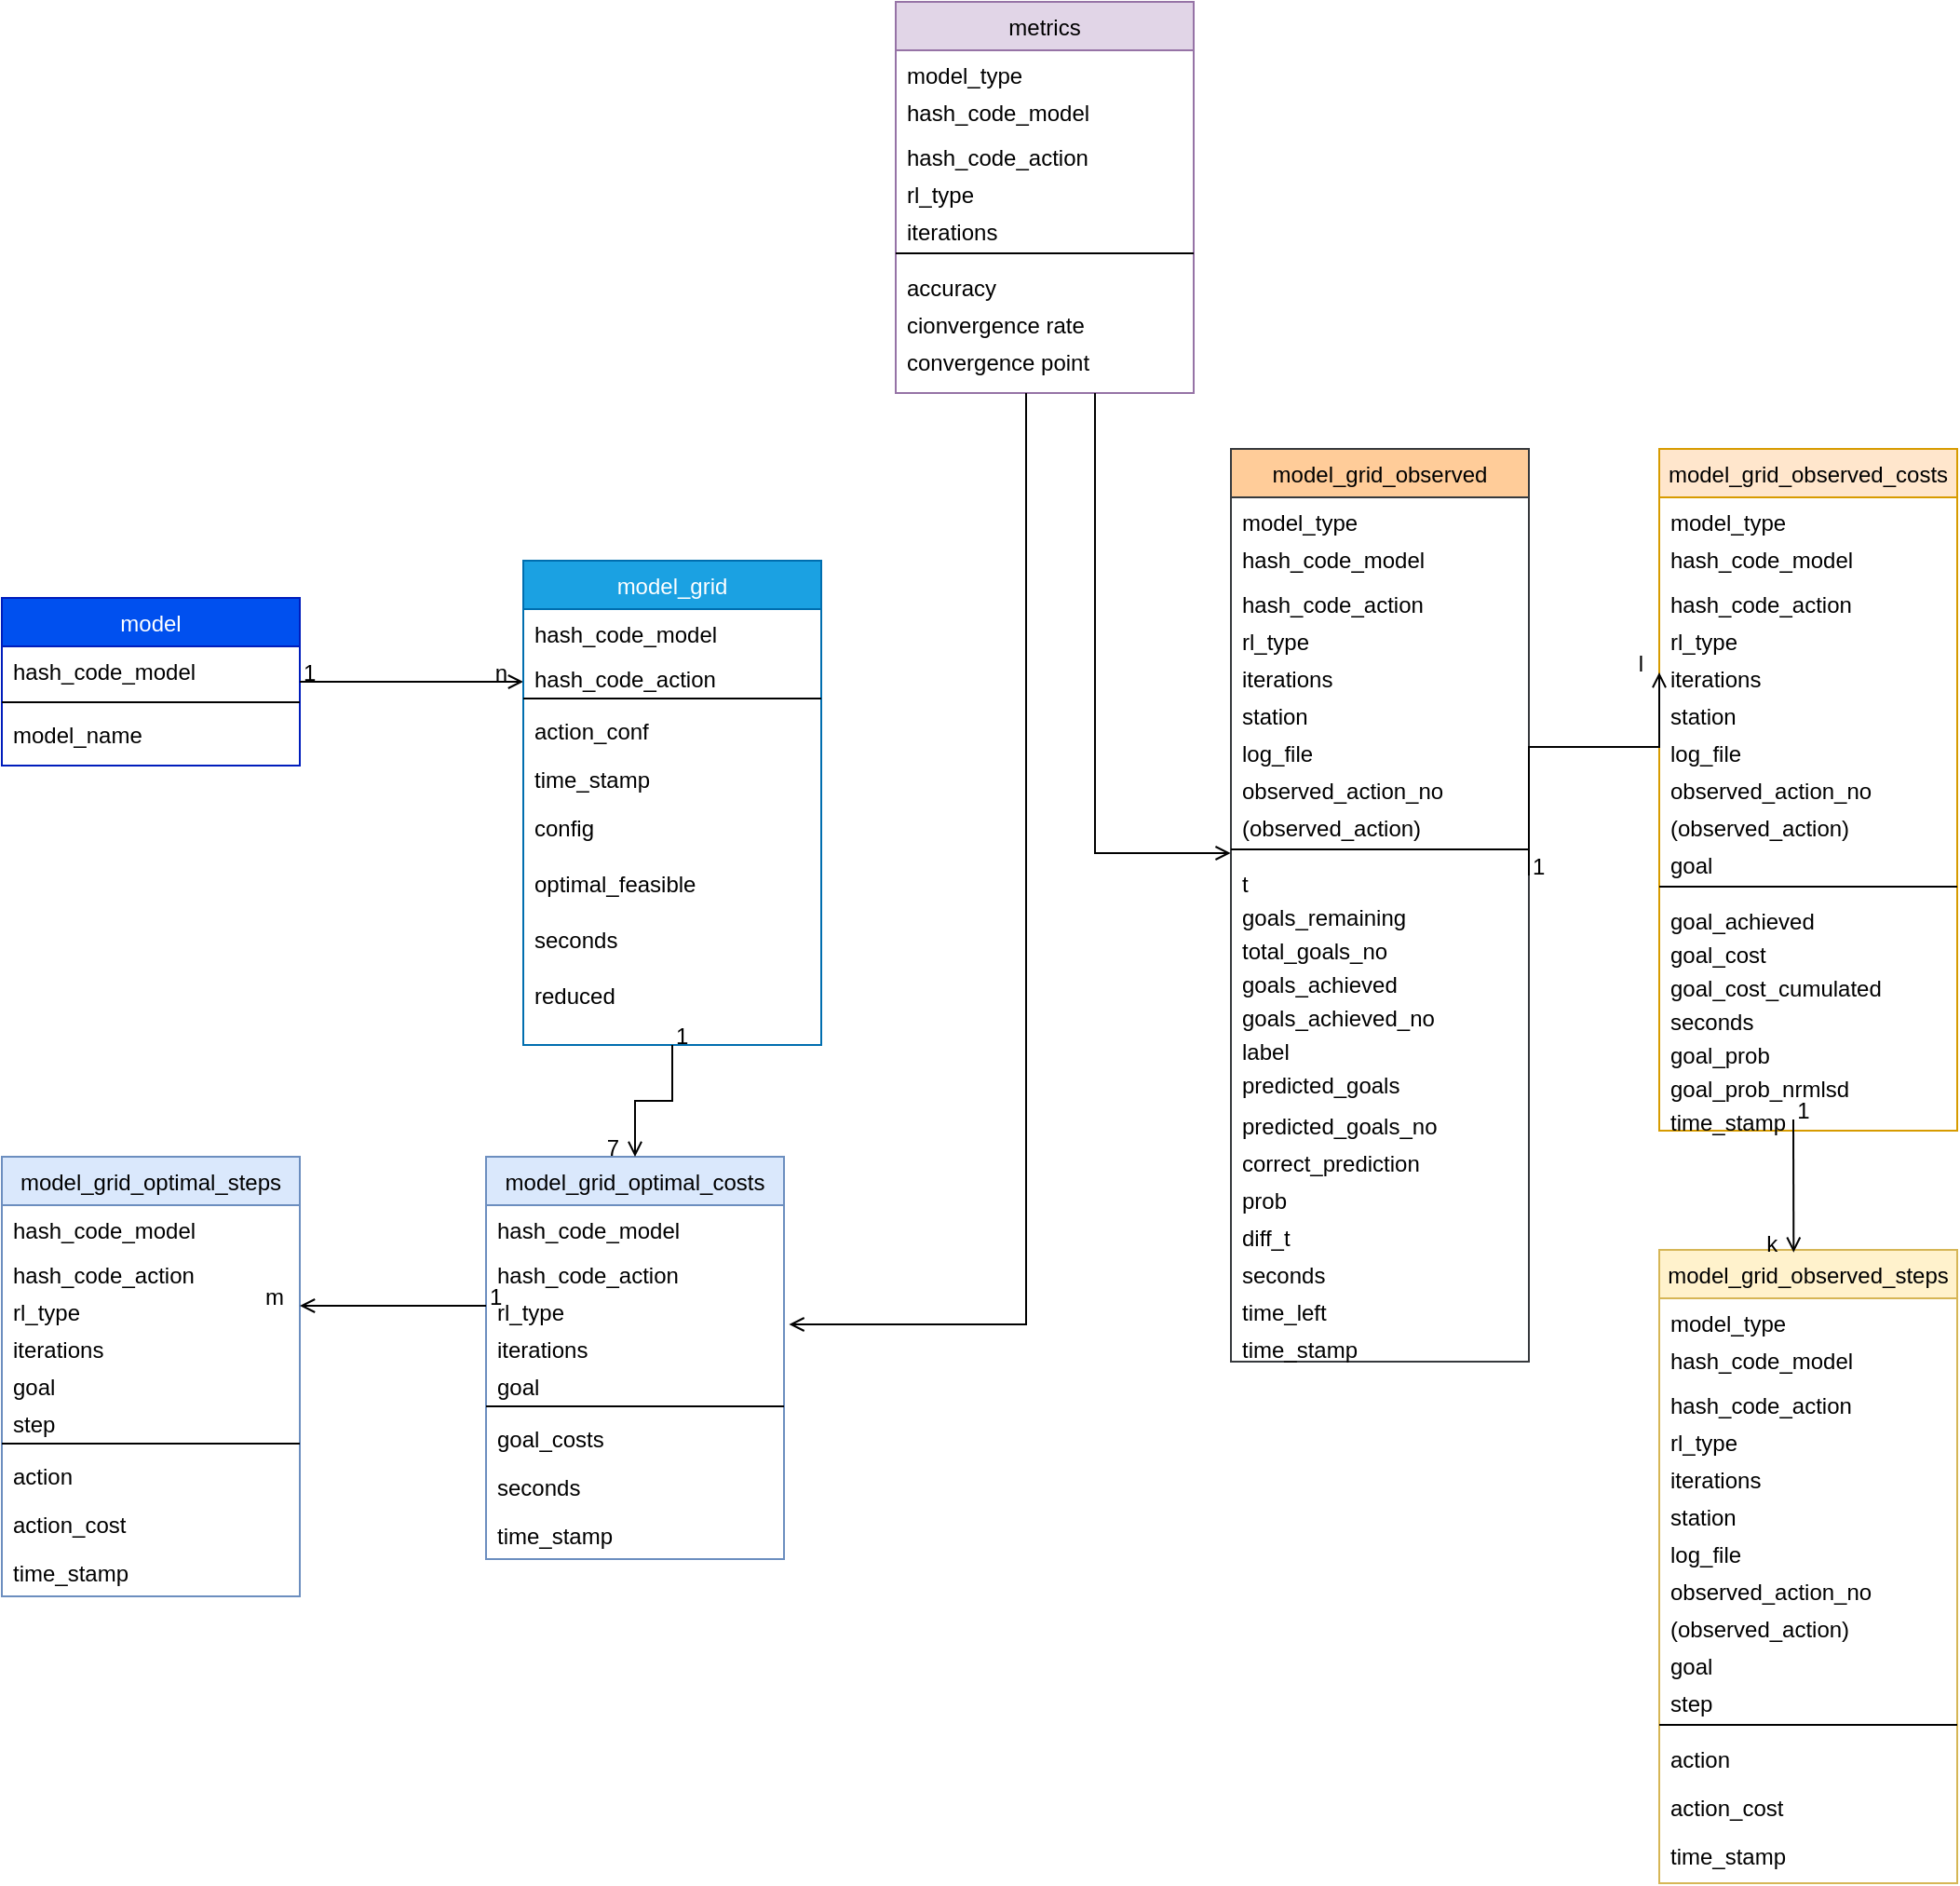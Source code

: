 <mxfile version="22.1.5" type="github">
  <diagram id="C5RBs43oDa-KdzZeNtuy" name="Page-1">
    <mxGraphModel dx="1877" dy="565" grid="1" gridSize="10" guides="1" tooltips="1" connect="1" arrows="1" fold="1" page="1" pageScale="1" pageWidth="827" pageHeight="1169" math="0" shadow="0">
      <root>
        <mxCell id="WIyWlLk6GJQsqaUBKTNV-0" />
        <mxCell id="WIyWlLk6GJQsqaUBKTNV-1" parent="WIyWlLk6GJQsqaUBKTNV-0" />
        <mxCell id="zkfFHV4jXpPFQw0GAbJ--0" value="model" style="swimlane;fontStyle=0;align=center;verticalAlign=top;childLayout=stackLayout;horizontal=1;startSize=26;horizontalStack=0;resizeParent=1;resizeLast=0;collapsible=1;marginBottom=0;rounded=0;shadow=0;strokeWidth=1;fillColor=#0050ef;strokeColor=#001DBC;fontColor=#ffffff;" parent="WIyWlLk6GJQsqaUBKTNV-1" vertex="1">
          <mxGeometry x="-740" y="450" width="160" height="90" as="geometry">
            <mxRectangle x="230" y="140" width="160" height="26" as="alternateBounds" />
          </mxGeometry>
        </mxCell>
        <mxCell id="zkfFHV4jXpPFQw0GAbJ--1" value="hash_code_model" style="text;align=left;verticalAlign=top;spacingLeft=4;spacingRight=4;overflow=hidden;rotatable=0;points=[[0,0.5],[1,0.5]];portConstraint=eastwest;" parent="zkfFHV4jXpPFQw0GAbJ--0" vertex="1">
          <mxGeometry y="26" width="160" height="26" as="geometry" />
        </mxCell>
        <mxCell id="zkfFHV4jXpPFQw0GAbJ--4" value="" style="line;html=1;strokeWidth=1;align=left;verticalAlign=middle;spacingTop=-1;spacingLeft=3;spacingRight=3;rotatable=0;labelPosition=right;points=[];portConstraint=eastwest;" parent="zkfFHV4jXpPFQw0GAbJ--0" vertex="1">
          <mxGeometry y="52" width="160" height="8" as="geometry" />
        </mxCell>
        <mxCell id="zkfFHV4jXpPFQw0GAbJ--5" value="model_name" style="text;align=left;verticalAlign=top;spacingLeft=4;spacingRight=4;overflow=hidden;rotatable=0;points=[[0,0.5],[1,0.5]];portConstraint=eastwest;" parent="zkfFHV4jXpPFQw0GAbJ--0" vertex="1">
          <mxGeometry y="60" width="160" height="26" as="geometry" />
        </mxCell>
        <mxCell id="zkfFHV4jXpPFQw0GAbJ--26" value="" style="endArrow=open;shadow=0;strokeWidth=1;rounded=0;endFill=1;edgeStyle=elbowEdgeStyle;elbow=vertical;" parent="WIyWlLk6GJQsqaUBKTNV-1" source="zkfFHV4jXpPFQw0GAbJ--0" target="r0_GGM570pQx3tpHbScx-2" edge="1">
          <mxGeometry x="0.5" y="41" relative="1" as="geometry">
            <mxPoint x="380" y="192" as="sourcePoint" />
            <mxPoint x="540" y="192" as="targetPoint" />
            <mxPoint x="-40" y="32" as="offset" />
          </mxGeometry>
        </mxCell>
        <mxCell id="zkfFHV4jXpPFQw0GAbJ--27" value="1" style="resizable=0;align=left;verticalAlign=bottom;labelBackgroundColor=none;fontSize=12;fontStyle=0" parent="zkfFHV4jXpPFQw0GAbJ--26" connectable="0" vertex="1">
          <mxGeometry x="-1" relative="1" as="geometry">
            <mxPoint y="4" as="offset" />
          </mxGeometry>
        </mxCell>
        <mxCell id="zkfFHV4jXpPFQw0GAbJ--28" value="n" style="resizable=0;align=right;verticalAlign=bottom;labelBackgroundColor=none;fontSize=12;" parent="zkfFHV4jXpPFQw0GAbJ--26" connectable="0" vertex="1">
          <mxGeometry x="1" relative="1" as="geometry">
            <mxPoint x="-7" y="4" as="offset" />
          </mxGeometry>
        </mxCell>
        <mxCell id="r0_GGM570pQx3tpHbScx-2" value="model_grid&#xa;" style="swimlane;fontStyle=0;align=center;verticalAlign=top;childLayout=stackLayout;horizontal=1;startSize=26;horizontalStack=0;resizeParent=1;resizeLast=0;collapsible=1;marginBottom=0;rounded=0;shadow=0;strokeWidth=1;fillColor=#1ba1e2;strokeColor=#006EAF;fontColor=#ffffff;" parent="WIyWlLk6GJQsqaUBKTNV-1" vertex="1">
          <mxGeometry x="-460" y="430" width="160" height="260" as="geometry">
            <mxRectangle x="230" y="140" width="160" height="26" as="alternateBounds" />
          </mxGeometry>
        </mxCell>
        <mxCell id="r0_GGM570pQx3tpHbScx-3" value="hash_code_model" style="text;align=left;verticalAlign=top;spacingLeft=4;spacingRight=4;overflow=hidden;rotatable=0;points=[[0,0.5],[1,0.5]];portConstraint=eastwest;" parent="r0_GGM570pQx3tpHbScx-2" vertex="1">
          <mxGeometry y="26" width="160" height="24" as="geometry" />
        </mxCell>
        <mxCell id="r0_GGM570pQx3tpHbScx-11" value="hash_code_action" style="text;align=left;verticalAlign=top;spacingLeft=4;spacingRight=4;overflow=hidden;rotatable=0;points=[[0,0.5],[1,0.5]];portConstraint=eastwest;" parent="r0_GGM570pQx3tpHbScx-2" vertex="1">
          <mxGeometry y="50" width="160" height="20" as="geometry" />
        </mxCell>
        <mxCell id="r0_GGM570pQx3tpHbScx-4" value="" style="line;html=1;strokeWidth=1;align=left;verticalAlign=middle;spacingTop=-1;spacingLeft=3;spacingRight=3;rotatable=0;labelPosition=right;points=[];portConstraint=eastwest;" parent="r0_GGM570pQx3tpHbScx-2" vertex="1">
          <mxGeometry y="70" width="160" height="8" as="geometry" />
        </mxCell>
        <mxCell id="r0_GGM570pQx3tpHbScx-5" value="action_conf" style="text;align=left;verticalAlign=top;spacingLeft=4;spacingRight=4;overflow=hidden;rotatable=0;points=[[0,0.5],[1,0.5]];portConstraint=eastwest;" parent="r0_GGM570pQx3tpHbScx-2" vertex="1">
          <mxGeometry y="78" width="160" height="26" as="geometry" />
        </mxCell>
        <mxCell id="r0_GGM570pQx3tpHbScx-10" value="time_stamp" style="text;align=left;verticalAlign=top;spacingLeft=4;spacingRight=4;overflow=hidden;rotatable=0;points=[[0,0.5],[1,0.5]];portConstraint=eastwest;" parent="r0_GGM570pQx3tpHbScx-2" vertex="1">
          <mxGeometry y="104" width="160" height="26" as="geometry" />
        </mxCell>
        <mxCell id="r0_GGM570pQx3tpHbScx-12" value="config" style="text;align=left;verticalAlign=top;spacingLeft=4;spacingRight=4;overflow=hidden;rotatable=0;points=[[0,0.5],[1,0.5]];portConstraint=eastwest;" parent="r0_GGM570pQx3tpHbScx-2" vertex="1">
          <mxGeometry y="130" width="160" height="30" as="geometry" />
        </mxCell>
        <mxCell id="r0_GGM570pQx3tpHbScx-13" value="optimal_feasible" style="text;align=left;verticalAlign=top;spacingLeft=4;spacingRight=4;overflow=hidden;rotatable=0;points=[[0,0.5],[1,0.5]];portConstraint=eastwest;" parent="r0_GGM570pQx3tpHbScx-2" vertex="1">
          <mxGeometry y="160" width="160" height="30" as="geometry" />
        </mxCell>
        <mxCell id="r0_GGM570pQx3tpHbScx-14" value="seconds" style="text;align=left;verticalAlign=top;spacingLeft=4;spacingRight=4;overflow=hidden;rotatable=0;points=[[0,0.5],[1,0.5]];portConstraint=eastwest;" parent="r0_GGM570pQx3tpHbScx-2" vertex="1">
          <mxGeometry y="190" width="160" height="30" as="geometry" />
        </mxCell>
        <mxCell id="r0_GGM570pQx3tpHbScx-15" value="reduced" style="text;align=left;verticalAlign=top;spacingLeft=4;spacingRight=4;overflow=hidden;rotatable=0;points=[[0,0.5],[1,0.5]];portConstraint=eastwest;" parent="r0_GGM570pQx3tpHbScx-2" vertex="1">
          <mxGeometry y="220" width="160" height="30" as="geometry" />
        </mxCell>
        <mxCell id="FvPwYQN_MRrqlhRWZDAp-0" value="model_grid_optimal_costs&#xa;" style="swimlane;fontStyle=0;align=center;verticalAlign=top;childLayout=stackLayout;horizontal=1;startSize=26;horizontalStack=0;resizeParent=1;resizeLast=0;collapsible=1;marginBottom=0;rounded=0;shadow=0;strokeWidth=1;fillColor=#dae8fc;strokeColor=#6c8ebf;" parent="WIyWlLk6GJQsqaUBKTNV-1" vertex="1">
          <mxGeometry x="-480" y="750" width="160" height="216" as="geometry">
            <mxRectangle x="230" y="140" width="160" height="26" as="alternateBounds" />
          </mxGeometry>
        </mxCell>
        <mxCell id="FvPwYQN_MRrqlhRWZDAp-1" value="hash_code_model" style="text;align=left;verticalAlign=top;spacingLeft=4;spacingRight=4;overflow=hidden;rotatable=0;points=[[0,0.5],[1,0.5]];portConstraint=eastwest;" parent="FvPwYQN_MRrqlhRWZDAp-0" vertex="1">
          <mxGeometry y="26" width="160" height="24" as="geometry" />
        </mxCell>
        <mxCell id="FvPwYQN_MRrqlhRWZDAp-2" value="hash_code_action" style="text;align=left;verticalAlign=top;spacingLeft=4;spacingRight=4;overflow=hidden;rotatable=0;points=[[0,0.5],[1,0.5]];portConstraint=eastwest;" parent="FvPwYQN_MRrqlhRWZDAp-0" vertex="1">
          <mxGeometry y="50" width="160" height="20" as="geometry" />
        </mxCell>
        <mxCell id="mwYr4hBgGoEE8IRzr-Cn-12" value="rl_type&#xa;" style="text;align=left;verticalAlign=top;spacingLeft=4;spacingRight=4;overflow=hidden;rotatable=0;points=[[0,0.5],[1,0.5]];portConstraint=eastwest;" parent="FvPwYQN_MRrqlhRWZDAp-0" vertex="1">
          <mxGeometry y="70" width="160" height="20" as="geometry" />
        </mxCell>
        <mxCell id="mwYr4hBgGoEE8IRzr-Cn-13" value="iterations" style="text;align=left;verticalAlign=top;spacingLeft=4;spacingRight=4;overflow=hidden;rotatable=0;points=[[0,0.5],[1,0.5]];portConstraint=eastwest;" parent="FvPwYQN_MRrqlhRWZDAp-0" vertex="1">
          <mxGeometry y="90" width="160" height="20" as="geometry" />
        </mxCell>
        <mxCell id="FvPwYQN_MRrqlhRWZDAp-10" value="goal" style="text;align=left;verticalAlign=top;spacingLeft=4;spacingRight=4;overflow=hidden;rotatable=0;points=[[0,0.5],[1,0.5]];portConstraint=eastwest;" parent="FvPwYQN_MRrqlhRWZDAp-0" vertex="1">
          <mxGeometry y="110" width="160" height="20" as="geometry" />
        </mxCell>
        <mxCell id="FvPwYQN_MRrqlhRWZDAp-3" value="" style="line;html=1;strokeWidth=1;align=left;verticalAlign=middle;spacingTop=-1;spacingLeft=3;spacingRight=3;rotatable=0;labelPosition=right;points=[];portConstraint=eastwest;" parent="FvPwYQN_MRrqlhRWZDAp-0" vertex="1">
          <mxGeometry y="130" width="160" height="8" as="geometry" />
        </mxCell>
        <mxCell id="FvPwYQN_MRrqlhRWZDAp-4" value="goal_costs" style="text;align=left;verticalAlign=top;spacingLeft=4;spacingRight=4;overflow=hidden;rotatable=0;points=[[0,0.5],[1,0.5]];portConstraint=eastwest;" parent="FvPwYQN_MRrqlhRWZDAp-0" vertex="1">
          <mxGeometry y="138" width="160" height="26" as="geometry" />
        </mxCell>
        <mxCell id="FvPwYQN_MRrqlhRWZDAp-5" value="seconds" style="text;align=left;verticalAlign=top;spacingLeft=4;spacingRight=4;overflow=hidden;rotatable=0;points=[[0,0.5],[1,0.5]];portConstraint=eastwest;" parent="FvPwYQN_MRrqlhRWZDAp-0" vertex="1">
          <mxGeometry y="164" width="160" height="26" as="geometry" />
        </mxCell>
        <mxCell id="3nKlH4AjAYGKRlnEFnVI-1" value="time_stamp" style="text;align=left;verticalAlign=top;spacingLeft=4;spacingRight=4;overflow=hidden;rotatable=0;points=[[0,0.5],[1,0.5]];portConstraint=eastwest;" parent="FvPwYQN_MRrqlhRWZDAp-0" vertex="1">
          <mxGeometry y="190" width="160" height="26" as="geometry" />
        </mxCell>
        <mxCell id="FvPwYQN_MRrqlhRWZDAp-11" value="" style="endArrow=open;shadow=0;strokeWidth=1;rounded=0;endFill=1;edgeStyle=elbowEdgeStyle;elbow=vertical;exitX=0.5;exitY=1;exitDx=0;exitDy=0;entryX=0.5;entryY=0;entryDx=0;entryDy=0;" parent="WIyWlLk6GJQsqaUBKTNV-1" source="r0_GGM570pQx3tpHbScx-2" target="FvPwYQN_MRrqlhRWZDAp-0" edge="1">
          <mxGeometry x="0.5" y="41" relative="1" as="geometry">
            <mxPoint x="550" y="590" as="sourcePoint" />
            <mxPoint x="460" y="600" as="targetPoint" />
            <mxPoint x="-40" y="32" as="offset" />
          </mxGeometry>
        </mxCell>
        <mxCell id="FvPwYQN_MRrqlhRWZDAp-12" value="1" style="resizable=0;align=left;verticalAlign=bottom;labelBackgroundColor=none;fontSize=12;fontStyle=0" parent="FvPwYQN_MRrqlhRWZDAp-11" connectable="0" vertex="1">
          <mxGeometry x="-1" relative="1" as="geometry">
            <mxPoint y="4" as="offset" />
          </mxGeometry>
        </mxCell>
        <mxCell id="FvPwYQN_MRrqlhRWZDAp-13" value="7" style="resizable=0;align=right;verticalAlign=bottom;labelBackgroundColor=none;fontSize=12;" parent="FvPwYQN_MRrqlhRWZDAp-11" connectable="0" vertex="1">
          <mxGeometry x="1" relative="1" as="geometry">
            <mxPoint x="-7" y="4" as="offset" />
          </mxGeometry>
        </mxCell>
        <mxCell id="mwYr4hBgGoEE8IRzr-Cn-0" value="model_grid_optimal_steps&#xa;" style="swimlane;fontStyle=0;align=center;verticalAlign=top;childLayout=stackLayout;horizontal=1;startSize=26;horizontalStack=0;resizeParent=1;resizeLast=0;collapsible=1;marginBottom=0;rounded=0;shadow=0;strokeWidth=1;fillColor=#dae8fc;strokeColor=#6c8ebf;" parent="WIyWlLk6GJQsqaUBKTNV-1" vertex="1">
          <mxGeometry x="-740" y="750" width="160" height="236" as="geometry">
            <mxRectangle x="230" y="140" width="160" height="26" as="alternateBounds" />
          </mxGeometry>
        </mxCell>
        <mxCell id="mwYr4hBgGoEE8IRzr-Cn-1" value="hash_code_model" style="text;align=left;verticalAlign=top;spacingLeft=4;spacingRight=4;overflow=hidden;rotatable=0;points=[[0,0.5],[1,0.5]];portConstraint=eastwest;" parent="mwYr4hBgGoEE8IRzr-Cn-0" vertex="1">
          <mxGeometry y="26" width="160" height="24" as="geometry" />
        </mxCell>
        <mxCell id="mwYr4hBgGoEE8IRzr-Cn-2" value="hash_code_action" style="text;align=left;verticalAlign=top;spacingLeft=4;spacingRight=4;overflow=hidden;rotatable=0;points=[[0,0.5],[1,0.5]];portConstraint=eastwest;" parent="mwYr4hBgGoEE8IRzr-Cn-0" vertex="1">
          <mxGeometry y="50" width="160" height="20" as="geometry" />
        </mxCell>
        <mxCell id="3nKlH4AjAYGKRlnEFnVI-0" value="rl_type" style="text;align=left;verticalAlign=top;spacingLeft=4;spacingRight=4;overflow=hidden;rotatable=0;points=[[0,0.5],[1,0.5]];portConstraint=eastwest;" parent="mwYr4hBgGoEE8IRzr-Cn-0" vertex="1">
          <mxGeometry y="70" width="160" height="20" as="geometry" />
        </mxCell>
        <mxCell id="mwYr4hBgGoEE8IRzr-Cn-17" value="iterations" style="text;align=left;verticalAlign=top;spacingLeft=4;spacingRight=4;overflow=hidden;rotatable=0;points=[[0,0.5],[1,0.5]];portConstraint=eastwest;" parent="mwYr4hBgGoEE8IRzr-Cn-0" vertex="1">
          <mxGeometry y="90" width="160" height="20" as="geometry" />
        </mxCell>
        <mxCell id="mwYr4hBgGoEE8IRzr-Cn-3" value="goal" style="text;align=left;verticalAlign=top;spacingLeft=4;spacingRight=4;overflow=hidden;rotatable=0;points=[[0,0.5],[1,0.5]];portConstraint=eastwest;" parent="mwYr4hBgGoEE8IRzr-Cn-0" vertex="1">
          <mxGeometry y="110" width="160" height="20" as="geometry" />
        </mxCell>
        <mxCell id="mwYr4hBgGoEE8IRzr-Cn-7" value="step" style="text;align=left;verticalAlign=top;spacingLeft=4;spacingRight=4;overflow=hidden;rotatable=0;points=[[0,0.5],[1,0.5]];portConstraint=eastwest;" parent="mwYr4hBgGoEE8IRzr-Cn-0" vertex="1">
          <mxGeometry y="130" width="160" height="20" as="geometry" />
        </mxCell>
        <mxCell id="mwYr4hBgGoEE8IRzr-Cn-4" value="" style="line;html=1;strokeWidth=1;align=left;verticalAlign=middle;spacingTop=-1;spacingLeft=3;spacingRight=3;rotatable=0;labelPosition=right;points=[];portConstraint=eastwest;" parent="mwYr4hBgGoEE8IRzr-Cn-0" vertex="1">
          <mxGeometry y="150" width="160" height="8" as="geometry" />
        </mxCell>
        <mxCell id="nES5pItfqNfBprwzoNOr-31" value="action" style="text;align=left;verticalAlign=top;spacingLeft=4;spacingRight=4;overflow=hidden;rotatable=0;points=[[0,0.5],[1,0.5]];portConstraint=eastwest;" parent="mwYr4hBgGoEE8IRzr-Cn-0" vertex="1">
          <mxGeometry y="158" width="160" height="26" as="geometry" />
        </mxCell>
        <mxCell id="3nKlH4AjAYGKRlnEFnVI-4" value="action_cost" style="text;align=left;verticalAlign=top;spacingLeft=4;spacingRight=4;overflow=hidden;rotatable=0;points=[[0,0.5],[1,0.5]];portConstraint=eastwest;" parent="mwYr4hBgGoEE8IRzr-Cn-0" vertex="1">
          <mxGeometry y="184" width="160" height="26" as="geometry" />
        </mxCell>
        <mxCell id="mwYr4hBgGoEE8IRzr-Cn-5" value="time_stamp" style="text;align=left;verticalAlign=top;spacingLeft=4;spacingRight=4;overflow=hidden;rotatable=0;points=[[0,0.5],[1,0.5]];portConstraint=eastwest;" parent="mwYr4hBgGoEE8IRzr-Cn-0" vertex="1">
          <mxGeometry y="210" width="160" height="26" as="geometry" />
        </mxCell>
        <mxCell id="mwYr4hBgGoEE8IRzr-Cn-8" value="" style="endArrow=open;shadow=0;strokeWidth=1;rounded=0;endFill=1;edgeStyle=elbowEdgeStyle;elbow=vertical;entryX=1;entryY=0.5;entryDx=0;entryDy=0;exitX=0;exitY=0.5;exitDx=0;exitDy=0;" parent="WIyWlLk6GJQsqaUBKTNV-1" source="mwYr4hBgGoEE8IRzr-Cn-12" target="3nKlH4AjAYGKRlnEFnVI-0" edge="1">
          <mxGeometry x="0.5" y="41" relative="1" as="geometry">
            <mxPoint x="-410" y="880" as="sourcePoint" />
            <mxPoint x="-610" y="850" as="targetPoint" />
            <mxPoint x="-40" y="32" as="offset" />
            <Array as="points">
              <mxPoint x="-500" y="830" />
              <mxPoint x="-340" y="837" />
            </Array>
          </mxGeometry>
        </mxCell>
        <mxCell id="mwYr4hBgGoEE8IRzr-Cn-9" value="1" style="resizable=0;align=left;verticalAlign=bottom;labelBackgroundColor=none;fontSize=12;fontStyle=0" parent="mwYr4hBgGoEE8IRzr-Cn-8" connectable="0" vertex="1">
          <mxGeometry x="-1" relative="1" as="geometry">
            <mxPoint y="4" as="offset" />
          </mxGeometry>
        </mxCell>
        <mxCell id="mwYr4hBgGoEE8IRzr-Cn-10" value="m" style="resizable=0;align=right;verticalAlign=bottom;labelBackgroundColor=none;fontSize=12;" parent="mwYr4hBgGoEE8IRzr-Cn-8" connectable="0" vertex="1">
          <mxGeometry x="1" relative="1" as="geometry">
            <mxPoint x="-7" y="4" as="offset" />
          </mxGeometry>
        </mxCell>
        <mxCell id="nES5pItfqNfBprwzoNOr-15" value="model_grid_observed_steps&#xa;" style="swimlane;fontStyle=0;align=center;verticalAlign=top;childLayout=stackLayout;horizontal=1;startSize=26;horizontalStack=0;resizeParent=1;resizeLast=0;collapsible=1;marginBottom=0;rounded=0;shadow=0;strokeWidth=1;fillColor=#fff2cc;strokeColor=#d6b656;" parent="WIyWlLk6GJQsqaUBKTNV-1" vertex="1">
          <mxGeometry x="150" y="800" width="160" height="340" as="geometry">
            <mxRectangle x="230" y="140" width="160" height="26" as="alternateBounds" />
          </mxGeometry>
        </mxCell>
        <mxCell id="nES5pItfqNfBprwzoNOr-30" value="model_type" style="text;align=left;verticalAlign=top;spacingLeft=4;spacingRight=4;overflow=hidden;rotatable=0;points=[[0,0.5],[1,0.5]];portConstraint=eastwest;" parent="nES5pItfqNfBprwzoNOr-15" vertex="1">
          <mxGeometry y="26" width="160" height="20" as="geometry" />
        </mxCell>
        <mxCell id="nES5pItfqNfBprwzoNOr-17" value="hash_code_model" style="text;align=left;verticalAlign=top;spacingLeft=4;spacingRight=4;overflow=hidden;rotatable=0;points=[[0,0.5],[1,0.5]];portConstraint=eastwest;" parent="nES5pItfqNfBprwzoNOr-15" vertex="1">
          <mxGeometry y="46" width="160" height="24" as="geometry" />
        </mxCell>
        <mxCell id="nES5pItfqNfBprwzoNOr-16" value="hash_code_action" style="text;align=left;verticalAlign=top;spacingLeft=4;spacingRight=4;overflow=hidden;rotatable=0;points=[[0,0.5],[1,0.5]];portConstraint=eastwest;" parent="nES5pItfqNfBprwzoNOr-15" vertex="1">
          <mxGeometry y="70" width="160" height="20" as="geometry" />
        </mxCell>
        <mxCell id="nES5pItfqNfBprwzoNOr-18" value="rl_type" style="text;align=left;verticalAlign=top;spacingLeft=4;spacingRight=4;overflow=hidden;rotatable=0;points=[[0,0.5],[1,0.5]];portConstraint=eastwest;" parent="nES5pItfqNfBprwzoNOr-15" vertex="1">
          <mxGeometry y="90" width="160" height="20" as="geometry" />
        </mxCell>
        <mxCell id="nES5pItfqNfBprwzoNOr-19" value="iterations" style="text;align=left;verticalAlign=top;spacingLeft=4;spacingRight=4;overflow=hidden;rotatable=0;points=[[0,0.5],[1,0.5]];portConstraint=eastwest;" parent="nES5pItfqNfBprwzoNOr-15" vertex="1">
          <mxGeometry y="110" width="160" height="20" as="geometry" />
        </mxCell>
        <mxCell id="nES5pItfqNfBprwzoNOr-20" value="station" style="text;align=left;verticalAlign=top;spacingLeft=4;spacingRight=4;overflow=hidden;rotatable=0;points=[[0,0.5],[1,0.5]];portConstraint=eastwest;" parent="nES5pItfqNfBprwzoNOr-15" vertex="1">
          <mxGeometry y="130" width="160" height="20" as="geometry" />
        </mxCell>
        <mxCell id="nES5pItfqNfBprwzoNOr-21" value="log_file" style="text;align=left;verticalAlign=top;spacingLeft=4;spacingRight=4;overflow=hidden;rotatable=0;points=[[0,0.5],[1,0.5]];portConstraint=eastwest;" parent="nES5pItfqNfBprwzoNOr-15" vertex="1">
          <mxGeometry y="150" width="160" height="20" as="geometry" />
        </mxCell>
        <mxCell id="nES5pItfqNfBprwzoNOr-22" value="observed_action_no   " style="text;align=left;verticalAlign=top;spacingLeft=4;spacingRight=4;overflow=hidden;rotatable=0;points=[[0,0.5],[1,0.5]];portConstraint=eastwest;" parent="nES5pItfqNfBprwzoNOr-15" vertex="1">
          <mxGeometry y="170" width="160" height="20" as="geometry" />
        </mxCell>
        <mxCell id="nES5pItfqNfBprwzoNOr-23" value="(observed_action)" style="text;align=left;verticalAlign=top;spacingLeft=4;spacingRight=4;overflow=hidden;rotatable=0;points=[[0,0.5],[1,0.5]];portConstraint=eastwest;" parent="nES5pItfqNfBprwzoNOr-15" vertex="1">
          <mxGeometry y="190" width="160" height="20" as="geometry" />
        </mxCell>
        <mxCell id="nES5pItfqNfBprwzoNOr-24" value="goal" style="text;align=left;verticalAlign=top;spacingLeft=4;spacingRight=4;overflow=hidden;rotatable=0;points=[[0,0.5],[1,0.5]];portConstraint=eastwest;" parent="nES5pItfqNfBprwzoNOr-15" vertex="1">
          <mxGeometry y="210" width="160" height="20" as="geometry" />
        </mxCell>
        <mxCell id="nES5pItfqNfBprwzoNOr-25" value="step" style="text;align=left;verticalAlign=top;spacingLeft=4;spacingRight=4;overflow=hidden;rotatable=0;points=[[0,0.5],[1,0.5]];portConstraint=eastwest;" parent="nES5pItfqNfBprwzoNOr-15" vertex="1">
          <mxGeometry y="230" width="160" height="20" as="geometry" />
        </mxCell>
        <mxCell id="nES5pItfqNfBprwzoNOr-26" value="" style="line;html=1;strokeWidth=1;align=left;verticalAlign=middle;spacingTop=-1;spacingLeft=3;spacingRight=3;rotatable=0;labelPosition=right;points=[];portConstraint=eastwest;" parent="nES5pItfqNfBprwzoNOr-15" vertex="1">
          <mxGeometry y="250" width="160" height="10" as="geometry" />
        </mxCell>
        <mxCell id="nES5pItfqNfBprwzoNOr-27" value="action" style="text;align=left;verticalAlign=top;spacingLeft=4;spacingRight=4;overflow=hidden;rotatable=0;points=[[0,0.5],[1,0.5]];portConstraint=eastwest;" parent="nES5pItfqNfBprwzoNOr-15" vertex="1">
          <mxGeometry y="260" width="160" height="26" as="geometry" />
        </mxCell>
        <mxCell id="nES5pItfqNfBprwzoNOr-28" value="action_cost" style="text;align=left;verticalAlign=top;spacingLeft=4;spacingRight=4;overflow=hidden;rotatable=0;points=[[0,0.5],[1,0.5]];portConstraint=eastwest;" parent="nES5pItfqNfBprwzoNOr-15" vertex="1">
          <mxGeometry y="286" width="160" height="26" as="geometry" />
        </mxCell>
        <mxCell id="nES5pItfqNfBprwzoNOr-29" value="time_stamp" style="text;align=left;verticalAlign=top;spacingLeft=4;spacingRight=4;overflow=hidden;rotatable=0;points=[[0,0.5],[1,0.5]];portConstraint=eastwest;" parent="nES5pItfqNfBprwzoNOr-15" vertex="1">
          <mxGeometry y="312" width="160" height="18" as="geometry" />
        </mxCell>
        <mxCell id="nES5pItfqNfBprwzoNOr-32" value="model_grid_observed_costs&#xa;" style="swimlane;fontStyle=0;align=center;verticalAlign=top;childLayout=stackLayout;horizontal=1;startSize=26;horizontalStack=0;resizeParent=1;resizeLast=0;collapsible=1;marginBottom=0;rounded=0;shadow=0;strokeWidth=1;fillColor=#ffe6cc;strokeColor=#d79b00;" parent="WIyWlLk6GJQsqaUBKTNV-1" vertex="1">
          <mxGeometry x="150" y="370" width="160" height="366" as="geometry">
            <mxRectangle x="230" y="140" width="160" height="26" as="alternateBounds" />
          </mxGeometry>
        </mxCell>
        <mxCell id="nES5pItfqNfBprwzoNOr-33" value="model_type" style="text;align=left;verticalAlign=top;spacingLeft=4;spacingRight=4;overflow=hidden;rotatable=0;points=[[0,0.5],[1,0.5]];portConstraint=eastwest;" parent="nES5pItfqNfBprwzoNOr-32" vertex="1">
          <mxGeometry y="26" width="160" height="20" as="geometry" />
        </mxCell>
        <mxCell id="nES5pItfqNfBprwzoNOr-34" value="hash_code_model" style="text;align=left;verticalAlign=top;spacingLeft=4;spacingRight=4;overflow=hidden;rotatable=0;points=[[0,0.5],[1,0.5]];portConstraint=eastwest;" parent="nES5pItfqNfBprwzoNOr-32" vertex="1">
          <mxGeometry y="46" width="160" height="24" as="geometry" />
        </mxCell>
        <mxCell id="nES5pItfqNfBprwzoNOr-35" value="hash_code_action" style="text;align=left;verticalAlign=top;spacingLeft=4;spacingRight=4;overflow=hidden;rotatable=0;points=[[0,0.5],[1,0.5]];portConstraint=eastwest;" parent="nES5pItfqNfBprwzoNOr-32" vertex="1">
          <mxGeometry y="70" width="160" height="20" as="geometry" />
        </mxCell>
        <mxCell id="nES5pItfqNfBprwzoNOr-36" value="rl_type" style="text;align=left;verticalAlign=top;spacingLeft=4;spacingRight=4;overflow=hidden;rotatable=0;points=[[0,0.5],[1,0.5]];portConstraint=eastwest;" parent="nES5pItfqNfBprwzoNOr-32" vertex="1">
          <mxGeometry y="90" width="160" height="20" as="geometry" />
        </mxCell>
        <mxCell id="nES5pItfqNfBprwzoNOr-37" value="iterations" style="text;align=left;verticalAlign=top;spacingLeft=4;spacingRight=4;overflow=hidden;rotatable=0;points=[[0,0.5],[1,0.5]];portConstraint=eastwest;" parent="nES5pItfqNfBprwzoNOr-32" vertex="1">
          <mxGeometry y="110" width="160" height="20" as="geometry" />
        </mxCell>
        <mxCell id="nES5pItfqNfBprwzoNOr-38" value="station" style="text;align=left;verticalAlign=top;spacingLeft=4;spacingRight=4;overflow=hidden;rotatable=0;points=[[0,0.5],[1,0.5]];portConstraint=eastwest;" parent="nES5pItfqNfBprwzoNOr-32" vertex="1">
          <mxGeometry y="130" width="160" height="20" as="geometry" />
        </mxCell>
        <mxCell id="nES5pItfqNfBprwzoNOr-39" value="log_file" style="text;align=left;verticalAlign=top;spacingLeft=4;spacingRight=4;overflow=hidden;rotatable=0;points=[[0,0.5],[1,0.5]];portConstraint=eastwest;" parent="nES5pItfqNfBprwzoNOr-32" vertex="1">
          <mxGeometry y="150" width="160" height="20" as="geometry" />
        </mxCell>
        <mxCell id="nES5pItfqNfBprwzoNOr-40" value="observed_action_no   " style="text;align=left;verticalAlign=top;spacingLeft=4;spacingRight=4;overflow=hidden;rotatable=0;points=[[0,0.5],[1,0.5]];portConstraint=eastwest;" parent="nES5pItfqNfBprwzoNOr-32" vertex="1">
          <mxGeometry y="170" width="160" height="20" as="geometry" />
        </mxCell>
        <mxCell id="nES5pItfqNfBprwzoNOr-41" value="(observed_action)" style="text;align=left;verticalAlign=top;spacingLeft=4;spacingRight=4;overflow=hidden;rotatable=0;points=[[0,0.5],[1,0.5]];portConstraint=eastwest;" parent="nES5pItfqNfBprwzoNOr-32" vertex="1">
          <mxGeometry y="190" width="160" height="20" as="geometry" />
        </mxCell>
        <mxCell id="nES5pItfqNfBprwzoNOr-42" value="goal" style="text;align=left;verticalAlign=top;spacingLeft=4;spacingRight=4;overflow=hidden;rotatable=0;points=[[0,0.5],[1,0.5]];portConstraint=eastwest;" parent="nES5pItfqNfBprwzoNOr-32" vertex="1">
          <mxGeometry y="210" width="160" height="20" as="geometry" />
        </mxCell>
        <mxCell id="nES5pItfqNfBprwzoNOr-44" value="" style="line;html=1;strokeWidth=1;align=left;verticalAlign=middle;spacingTop=-1;spacingLeft=3;spacingRight=3;rotatable=0;labelPosition=right;points=[];portConstraint=eastwest;" parent="nES5pItfqNfBprwzoNOr-32" vertex="1">
          <mxGeometry y="230" width="160" height="10" as="geometry" />
        </mxCell>
        <mxCell id="nES5pItfqNfBprwzoNOr-47" value="goal_achieved" style="text;align=left;verticalAlign=top;spacingLeft=4;spacingRight=4;overflow=hidden;rotatable=0;points=[[0,0.5],[1,0.5]];portConstraint=eastwest;" parent="nES5pItfqNfBprwzoNOr-32" vertex="1">
          <mxGeometry y="240" width="160" height="18" as="geometry" />
        </mxCell>
        <mxCell id="nES5pItfqNfBprwzoNOr-48" value="goal_cost" style="text;align=left;verticalAlign=top;spacingLeft=4;spacingRight=4;overflow=hidden;rotatable=0;points=[[0,0.5],[1,0.5]];portConstraint=eastwest;" parent="nES5pItfqNfBprwzoNOr-32" vertex="1">
          <mxGeometry y="258" width="160" height="18" as="geometry" />
        </mxCell>
        <mxCell id="nES5pItfqNfBprwzoNOr-85" value="goal_cost_cumulated" style="text;align=left;verticalAlign=top;spacingLeft=4;spacingRight=4;overflow=hidden;rotatable=0;points=[[0,0.5],[1,0.5]];portConstraint=eastwest;" parent="nES5pItfqNfBprwzoNOr-32" vertex="1">
          <mxGeometry y="276" width="160" height="18" as="geometry" />
        </mxCell>
        <mxCell id="nES5pItfqNfBprwzoNOr-49" value="seconds" style="text;align=left;verticalAlign=top;spacingLeft=4;spacingRight=4;overflow=hidden;rotatable=0;points=[[0,0.5],[1,0.5]];portConstraint=eastwest;" parent="nES5pItfqNfBprwzoNOr-32" vertex="1">
          <mxGeometry y="294" width="160" height="18" as="geometry" />
        </mxCell>
        <mxCell id="nES5pItfqNfBprwzoNOr-50" value="goal_prob" style="text;align=left;verticalAlign=top;spacingLeft=4;spacingRight=4;overflow=hidden;rotatable=0;points=[[0,0.5],[1,0.5]];portConstraint=eastwest;" parent="nES5pItfqNfBprwzoNOr-32" vertex="1">
          <mxGeometry y="312" width="160" height="18" as="geometry" />
        </mxCell>
        <mxCell id="nES5pItfqNfBprwzoNOr-51" value="goal_prob_nrmlsd" style="text;align=left;verticalAlign=top;spacingLeft=4;spacingRight=4;overflow=hidden;rotatable=0;points=[[0,0.5],[1,0.5]];portConstraint=eastwest;" parent="nES5pItfqNfBprwzoNOr-32" vertex="1">
          <mxGeometry y="330" width="160" height="18" as="geometry" />
        </mxCell>
        <mxCell id="Hx9ssxQX1aDjC7T1YTTN-4" value="time_stamp" style="text;align=left;verticalAlign=top;spacingLeft=4;spacingRight=4;overflow=hidden;rotatable=0;points=[[0,0.5],[1,0.5]];portConstraint=eastwest;" vertex="1" parent="nES5pItfqNfBprwzoNOr-32">
          <mxGeometry y="348" width="160" height="18" as="geometry" />
        </mxCell>
        <mxCell id="nES5pItfqNfBprwzoNOr-52" value="" style="endArrow=open;shadow=0;strokeWidth=1;rounded=0;endFill=1;edgeStyle=elbowEdgeStyle;elbow=vertical;entryX=0.451;entryY=0.004;entryDx=0;entryDy=0;entryPerimeter=0;" parent="WIyWlLk6GJQsqaUBKTNV-1" target="nES5pItfqNfBprwzoNOr-15" edge="1">
          <mxGeometry x="0.5" y="41" relative="1" as="geometry">
            <mxPoint x="222" y="730" as="sourcePoint" />
            <mxPoint x="380" y="813" as="targetPoint" />
            <mxPoint x="-40" y="32" as="offset" />
            <Array as="points">
              <mxPoint x="280" y="730" />
              <mxPoint x="840" y="590" />
            </Array>
          </mxGeometry>
        </mxCell>
        <mxCell id="nES5pItfqNfBprwzoNOr-53" value="1" style="resizable=0;align=left;verticalAlign=bottom;labelBackgroundColor=none;fontSize=12;fontStyle=0" parent="nES5pItfqNfBprwzoNOr-52" connectable="0" vertex="1">
          <mxGeometry x="-1" relative="1" as="geometry">
            <mxPoint y="4" as="offset" />
          </mxGeometry>
        </mxCell>
        <mxCell id="nES5pItfqNfBprwzoNOr-54" value="k" style="resizable=0;align=right;verticalAlign=bottom;labelBackgroundColor=none;fontSize=12;" parent="nES5pItfqNfBprwzoNOr-52" connectable="0" vertex="1">
          <mxGeometry x="1" relative="1" as="geometry">
            <mxPoint x="-7" y="4" as="offset" />
          </mxGeometry>
        </mxCell>
        <mxCell id="nES5pItfqNfBprwzoNOr-55" value="model_grid_observed&#xa;" style="swimlane;fontStyle=0;align=center;verticalAlign=top;childLayout=stackLayout;horizontal=1;startSize=26;horizontalStack=0;resizeParent=1;resizeLast=0;collapsible=1;marginBottom=0;rounded=0;shadow=0;strokeWidth=1;fillColor=#ffcc99;strokeColor=#36393d;" parent="WIyWlLk6GJQsqaUBKTNV-1" vertex="1">
          <mxGeometry x="-80" y="370" width="160" height="490" as="geometry">
            <mxRectangle x="230" y="140" width="160" height="26" as="alternateBounds" />
          </mxGeometry>
        </mxCell>
        <mxCell id="nES5pItfqNfBprwzoNOr-56" value="model_type" style="text;align=left;verticalAlign=top;spacingLeft=4;spacingRight=4;overflow=hidden;rotatable=0;points=[[0,0.5],[1,0.5]];portConstraint=eastwest;" parent="nES5pItfqNfBprwzoNOr-55" vertex="1">
          <mxGeometry y="26" width="160" height="20" as="geometry" />
        </mxCell>
        <mxCell id="nES5pItfqNfBprwzoNOr-57" value="hash_code_model" style="text;align=left;verticalAlign=top;spacingLeft=4;spacingRight=4;overflow=hidden;rotatable=0;points=[[0,0.5],[1,0.5]];portConstraint=eastwest;" parent="nES5pItfqNfBprwzoNOr-55" vertex="1">
          <mxGeometry y="46" width="160" height="24" as="geometry" />
        </mxCell>
        <mxCell id="nES5pItfqNfBprwzoNOr-58" value="hash_code_action" style="text;align=left;verticalAlign=top;spacingLeft=4;spacingRight=4;overflow=hidden;rotatable=0;points=[[0,0.5],[1,0.5]];portConstraint=eastwest;" parent="nES5pItfqNfBprwzoNOr-55" vertex="1">
          <mxGeometry y="70" width="160" height="20" as="geometry" />
        </mxCell>
        <mxCell id="nES5pItfqNfBprwzoNOr-59" value="rl_type" style="text;align=left;verticalAlign=top;spacingLeft=4;spacingRight=4;overflow=hidden;rotatable=0;points=[[0,0.5],[1,0.5]];portConstraint=eastwest;" parent="nES5pItfqNfBprwzoNOr-55" vertex="1">
          <mxGeometry y="90" width="160" height="20" as="geometry" />
        </mxCell>
        <mxCell id="nES5pItfqNfBprwzoNOr-60" value="iterations" style="text;align=left;verticalAlign=top;spacingLeft=4;spacingRight=4;overflow=hidden;rotatable=0;points=[[0,0.5],[1,0.5]];portConstraint=eastwest;" parent="nES5pItfqNfBprwzoNOr-55" vertex="1">
          <mxGeometry y="110" width="160" height="20" as="geometry" />
        </mxCell>
        <mxCell id="nES5pItfqNfBprwzoNOr-61" value="station" style="text;align=left;verticalAlign=top;spacingLeft=4;spacingRight=4;overflow=hidden;rotatable=0;points=[[0,0.5],[1,0.5]];portConstraint=eastwest;" parent="nES5pItfqNfBprwzoNOr-55" vertex="1">
          <mxGeometry y="130" width="160" height="20" as="geometry" />
        </mxCell>
        <mxCell id="nES5pItfqNfBprwzoNOr-62" value="log_file" style="text;align=left;verticalAlign=top;spacingLeft=4;spacingRight=4;overflow=hidden;rotatable=0;points=[[0,0.5],[1,0.5]];portConstraint=eastwest;" parent="nES5pItfqNfBprwzoNOr-55" vertex="1">
          <mxGeometry y="150" width="160" height="20" as="geometry" />
        </mxCell>
        <mxCell id="nES5pItfqNfBprwzoNOr-63" value="observed_action_no   " style="text;align=left;verticalAlign=top;spacingLeft=4;spacingRight=4;overflow=hidden;rotatable=0;points=[[0,0.5],[1,0.5]];portConstraint=eastwest;" parent="nES5pItfqNfBprwzoNOr-55" vertex="1">
          <mxGeometry y="170" width="160" height="20" as="geometry" />
        </mxCell>
        <mxCell id="nES5pItfqNfBprwzoNOr-64" value="(observed_action)" style="text;align=left;verticalAlign=top;spacingLeft=4;spacingRight=4;overflow=hidden;rotatable=0;points=[[0,0.5],[1,0.5]];portConstraint=eastwest;" parent="nES5pItfqNfBprwzoNOr-55" vertex="1">
          <mxGeometry y="190" width="160" height="20" as="geometry" />
        </mxCell>
        <mxCell id="nES5pItfqNfBprwzoNOr-66" value="" style="line;html=1;strokeWidth=1;align=left;verticalAlign=middle;spacingTop=-1;spacingLeft=3;spacingRight=3;rotatable=0;labelPosition=right;points=[];portConstraint=eastwest;" parent="nES5pItfqNfBprwzoNOr-55" vertex="1">
          <mxGeometry y="210" width="160" height="10" as="geometry" />
        </mxCell>
        <mxCell id="nES5pItfqNfBprwzoNOr-67" value="t" style="text;align=left;verticalAlign=top;spacingLeft=4;spacingRight=4;overflow=hidden;rotatable=0;points=[[0,0.5],[1,0.5]];portConstraint=eastwest;" parent="nES5pItfqNfBprwzoNOr-55" vertex="1">
          <mxGeometry y="220" width="160" height="18" as="geometry" />
        </mxCell>
        <mxCell id="nES5pItfqNfBprwzoNOr-69" value="goals_remaining" style="text;align=left;verticalAlign=top;spacingLeft=4;spacingRight=4;overflow=hidden;rotatable=0;points=[[0,0.5],[1,0.5]];portConstraint=eastwest;" parent="nES5pItfqNfBprwzoNOr-55" vertex="1">
          <mxGeometry y="238" width="160" height="18" as="geometry" />
        </mxCell>
        <mxCell id="nES5pItfqNfBprwzoNOr-70" value="total_goals_no" style="text;align=left;verticalAlign=top;spacingLeft=4;spacingRight=4;overflow=hidden;rotatable=0;points=[[0,0.5],[1,0.5]];portConstraint=eastwest;" parent="nES5pItfqNfBprwzoNOr-55" vertex="1">
          <mxGeometry y="256" width="160" height="18" as="geometry" />
        </mxCell>
        <mxCell id="nES5pItfqNfBprwzoNOr-68" value="goals_achieved" style="text;align=left;verticalAlign=top;spacingLeft=4;spacingRight=4;overflow=hidden;rotatable=0;points=[[0,0.5],[1,0.5]];portConstraint=eastwest;" parent="nES5pItfqNfBprwzoNOr-55" vertex="1">
          <mxGeometry y="274" width="160" height="18" as="geometry" />
        </mxCell>
        <mxCell id="nES5pItfqNfBprwzoNOr-71" value="goals_achieved_no" style="text;align=left;verticalAlign=top;spacingLeft=4;spacingRight=4;overflow=hidden;rotatable=0;points=[[0,0.5],[1,0.5]];portConstraint=eastwest;" parent="nES5pItfqNfBprwzoNOr-55" vertex="1">
          <mxGeometry y="292" width="160" height="18" as="geometry" />
        </mxCell>
        <mxCell id="nES5pItfqNfBprwzoNOr-74" value="label" style="text;align=left;verticalAlign=top;spacingLeft=4;spacingRight=4;overflow=hidden;rotatable=0;points=[[0,0.5],[1,0.5]];portConstraint=eastwest;" parent="nES5pItfqNfBprwzoNOr-55" vertex="1">
          <mxGeometry y="310" width="160" height="18" as="geometry" />
        </mxCell>
        <mxCell id="nES5pItfqNfBprwzoNOr-75" value="predicted_goals" style="text;align=left;verticalAlign=top;spacingLeft=4;spacingRight=4;overflow=hidden;rotatable=0;points=[[0,0.5],[1,0.5]];portConstraint=eastwest;" parent="nES5pItfqNfBprwzoNOr-55" vertex="1">
          <mxGeometry y="328" width="160" height="22" as="geometry" />
        </mxCell>
        <mxCell id="nES5pItfqNfBprwzoNOr-77" value="predicted_goals_no" style="text;align=left;verticalAlign=top;spacingLeft=4;spacingRight=4;overflow=hidden;rotatable=0;points=[[0,0.5],[1,0.5]];portConstraint=eastwest;" parent="nES5pItfqNfBprwzoNOr-55" vertex="1">
          <mxGeometry y="350" width="160" height="20" as="geometry" />
        </mxCell>
        <mxCell id="nES5pItfqNfBprwzoNOr-78" value="correct_prediction" style="text;align=left;verticalAlign=top;spacingLeft=4;spacingRight=4;overflow=hidden;rotatable=0;points=[[0,0.5],[1,0.5]];portConstraint=eastwest;" parent="nES5pItfqNfBprwzoNOr-55" vertex="1">
          <mxGeometry y="370" width="160" height="20" as="geometry" />
        </mxCell>
        <mxCell id="nES5pItfqNfBprwzoNOr-79" value="prob" style="text;align=left;verticalAlign=top;spacingLeft=4;spacingRight=4;overflow=hidden;rotatable=0;points=[[0,0.5],[1,0.5]];portConstraint=eastwest;" parent="nES5pItfqNfBprwzoNOr-55" vertex="1">
          <mxGeometry y="390" width="160" height="20" as="geometry" />
        </mxCell>
        <mxCell id="nES5pItfqNfBprwzoNOr-80" value="diff_t" style="text;align=left;verticalAlign=top;spacingLeft=4;spacingRight=4;overflow=hidden;rotatable=0;points=[[0,0.5],[1,0.5]];portConstraint=eastwest;" parent="nES5pItfqNfBprwzoNOr-55" vertex="1">
          <mxGeometry y="410" width="160" height="20" as="geometry" />
        </mxCell>
        <mxCell id="Hx9ssxQX1aDjC7T1YTTN-3" value="seconds" style="text;align=left;verticalAlign=top;spacingLeft=4;spacingRight=4;overflow=hidden;rotatable=0;points=[[0,0.5],[1,0.5]];portConstraint=eastwest;" vertex="1" parent="nES5pItfqNfBprwzoNOr-55">
          <mxGeometry y="430" width="160" height="20" as="geometry" />
        </mxCell>
        <mxCell id="nES5pItfqNfBprwzoNOr-72" value="time_left" style="text;align=left;verticalAlign=top;spacingLeft=4;spacingRight=4;overflow=hidden;rotatable=0;points=[[0,0.5],[1,0.5]];portConstraint=eastwest;" parent="nES5pItfqNfBprwzoNOr-55" vertex="1">
          <mxGeometry y="450" width="160" height="20" as="geometry" />
        </mxCell>
        <mxCell id="nES5pItfqNfBprwzoNOr-81" value="time_stamp" style="text;align=left;verticalAlign=top;spacingLeft=4;spacingRight=4;overflow=hidden;rotatable=0;points=[[0,0.5],[1,0.5]];portConstraint=eastwest;" parent="nES5pItfqNfBprwzoNOr-55" vertex="1">
          <mxGeometry y="470" width="160" height="20" as="geometry" />
        </mxCell>
        <mxCell id="nES5pItfqNfBprwzoNOr-82" value="" style="endArrow=open;shadow=0;strokeWidth=1;rounded=0;endFill=1;edgeStyle=elbowEdgeStyle;elbow=vertical;exitX=1;exitY=0.5;exitDx=0;exitDy=0;entryX=0;entryY=0.5;entryDx=0;entryDy=0;" parent="WIyWlLk6GJQsqaUBKTNV-1" source="nES5pItfqNfBprwzoNOr-67" target="nES5pItfqNfBprwzoNOr-37" edge="1">
          <mxGeometry x="0.5" y="41" relative="1" as="geometry">
            <mxPoint x="90" y="590" as="sourcePoint" />
            <mxPoint x="130" y="580" as="targetPoint" />
            <mxPoint x="-40" y="32" as="offset" />
            <Array as="points">
              <mxPoint x="110" y="530" />
              <mxPoint x="730" y="370" />
            </Array>
          </mxGeometry>
        </mxCell>
        <mxCell id="nES5pItfqNfBprwzoNOr-83" value="1" style="resizable=0;align=left;verticalAlign=bottom;labelBackgroundColor=none;fontSize=12;fontStyle=0" parent="nES5pItfqNfBprwzoNOr-82" connectable="0" vertex="1">
          <mxGeometry x="-1" relative="1" as="geometry">
            <mxPoint y="4" as="offset" />
          </mxGeometry>
        </mxCell>
        <mxCell id="nES5pItfqNfBprwzoNOr-84" value="l" style="resizable=0;align=right;verticalAlign=bottom;labelBackgroundColor=none;fontSize=12;" parent="nES5pItfqNfBprwzoNOr-82" connectable="0" vertex="1">
          <mxGeometry x="1" relative="1" as="geometry">
            <mxPoint x="-7" y="4" as="offset" />
          </mxGeometry>
        </mxCell>
        <mxCell id="URY34Gu8Y6uBJMOUfNSg-0" value="metrics" style="swimlane;fontStyle=0;align=center;verticalAlign=top;childLayout=stackLayout;horizontal=1;startSize=26;horizontalStack=0;resizeParent=1;resizeLast=0;collapsible=1;marginBottom=0;rounded=0;shadow=0;strokeWidth=1;fillColor=#e1d5e7;strokeColor=#9673a6;" parent="WIyWlLk6GJQsqaUBKTNV-1" vertex="1">
          <mxGeometry x="-260" y="130" width="160" height="210" as="geometry">
            <mxRectangle x="230" y="140" width="160" height="26" as="alternateBounds" />
          </mxGeometry>
        </mxCell>
        <mxCell id="URY34Gu8Y6uBJMOUfNSg-1" value="model_type" style="text;align=left;verticalAlign=top;spacingLeft=4;spacingRight=4;overflow=hidden;rotatable=0;points=[[0,0.5],[1,0.5]];portConstraint=eastwest;" parent="URY34Gu8Y6uBJMOUfNSg-0" vertex="1">
          <mxGeometry y="26" width="160" height="20" as="geometry" />
        </mxCell>
        <mxCell id="URY34Gu8Y6uBJMOUfNSg-2" value="hash_code_model" style="text;align=left;verticalAlign=top;spacingLeft=4;spacingRight=4;overflow=hidden;rotatable=0;points=[[0,0.5],[1,0.5]];portConstraint=eastwest;" parent="URY34Gu8Y6uBJMOUfNSg-0" vertex="1">
          <mxGeometry y="46" width="160" height="24" as="geometry" />
        </mxCell>
        <mxCell id="URY34Gu8Y6uBJMOUfNSg-3" value="hash_code_action" style="text;align=left;verticalAlign=top;spacingLeft=4;spacingRight=4;overflow=hidden;rotatable=0;points=[[0,0.5],[1,0.5]];portConstraint=eastwest;" parent="URY34Gu8Y6uBJMOUfNSg-0" vertex="1">
          <mxGeometry y="70" width="160" height="20" as="geometry" />
        </mxCell>
        <mxCell id="URY34Gu8Y6uBJMOUfNSg-4" value="rl_type" style="text;align=left;verticalAlign=top;spacingLeft=4;spacingRight=4;overflow=hidden;rotatable=0;points=[[0,0.5],[1,0.5]];portConstraint=eastwest;" parent="URY34Gu8Y6uBJMOUfNSg-0" vertex="1">
          <mxGeometry y="90" width="160" height="20" as="geometry" />
        </mxCell>
        <mxCell id="URY34Gu8Y6uBJMOUfNSg-5" value="iterations" style="text;align=left;verticalAlign=top;spacingLeft=4;spacingRight=4;overflow=hidden;rotatable=0;points=[[0,0.5],[1,0.5]];portConstraint=eastwest;" parent="URY34Gu8Y6uBJMOUfNSg-0" vertex="1">
          <mxGeometry y="110" width="160" height="20" as="geometry" />
        </mxCell>
        <mxCell id="URY34Gu8Y6uBJMOUfNSg-10" value="" style="line;html=1;strokeWidth=1;align=left;verticalAlign=middle;spacingTop=-1;spacingLeft=3;spacingRight=3;rotatable=0;labelPosition=right;points=[];portConstraint=eastwest;" parent="URY34Gu8Y6uBJMOUfNSg-0" vertex="1">
          <mxGeometry y="130" width="160" height="10" as="geometry" />
        </mxCell>
        <mxCell id="URY34Gu8Y6uBJMOUfNSg-22" value="accuracy" style="text;align=left;verticalAlign=top;spacingLeft=4;spacingRight=4;overflow=hidden;rotatable=0;points=[[0,0.5],[1,0.5]];portConstraint=eastwest;" parent="URY34Gu8Y6uBJMOUfNSg-0" vertex="1">
          <mxGeometry y="140" width="160" height="20" as="geometry" />
        </mxCell>
        <mxCell id="URY34Gu8Y6uBJMOUfNSg-24" value="cionvergence rate" style="text;align=left;verticalAlign=top;spacingLeft=4;spacingRight=4;overflow=hidden;rotatable=0;points=[[0,0.5],[1,0.5]];portConstraint=eastwest;" parent="URY34Gu8Y6uBJMOUfNSg-0" vertex="1">
          <mxGeometry y="160" width="160" height="20" as="geometry" />
        </mxCell>
        <mxCell id="URY34Gu8Y6uBJMOUfNSg-25" value="convergence point" style="text;align=left;verticalAlign=top;spacingLeft=4;spacingRight=4;overflow=hidden;rotatable=0;points=[[0,0.5],[1,0.5]];portConstraint=eastwest;" parent="URY34Gu8Y6uBJMOUfNSg-0" vertex="1">
          <mxGeometry y="180" width="160" height="20" as="geometry" />
        </mxCell>
        <mxCell id="URY34Gu8Y6uBJMOUfNSg-26" value="" style="endArrow=open;shadow=0;strokeWidth=1;rounded=0;endFill=1;edgeStyle=elbowEdgeStyle;elbow=vertical;exitX=0.5;exitY=1;exitDx=0;exitDy=0;entryX=1.017;entryY=-0.003;entryDx=0;entryDy=0;entryPerimeter=0;" parent="WIyWlLk6GJQsqaUBKTNV-1" target="mwYr4hBgGoEE8IRzr-Cn-13" edge="1">
          <mxGeometry x="0.5" y="41" relative="1" as="geometry">
            <mxPoint x="-190" y="340" as="sourcePoint" />
            <mxPoint x="-210" y="900" as="targetPoint" />
            <mxPoint x="-40" y="32" as="offset" />
            <Array as="points">
              <mxPoint x="-180" y="840" />
            </Array>
          </mxGeometry>
        </mxCell>
        <mxCell id="URY34Gu8Y6uBJMOUfNSg-29" value="" style="endArrow=open;shadow=0;strokeWidth=1;rounded=0;endFill=1;edgeStyle=elbowEdgeStyle;elbow=vertical;exitX=0.5;exitY=1;exitDx=0;exitDy=0;entryX=-0.001;entryY=-0.139;entryDx=0;entryDy=0;entryPerimeter=0;" parent="WIyWlLk6GJQsqaUBKTNV-1" target="nES5pItfqNfBprwzoNOr-67" edge="1">
          <mxGeometry x="0.5" y="41" relative="1" as="geometry">
            <mxPoint x="-153" y="340" as="sourcePoint" />
            <mxPoint x="-100" y="590" as="targetPoint" />
            <mxPoint x="-40" y="32" as="offset" />
            <Array as="points">
              <mxPoint x="-120" y="587" />
            </Array>
          </mxGeometry>
        </mxCell>
      </root>
    </mxGraphModel>
  </diagram>
</mxfile>
